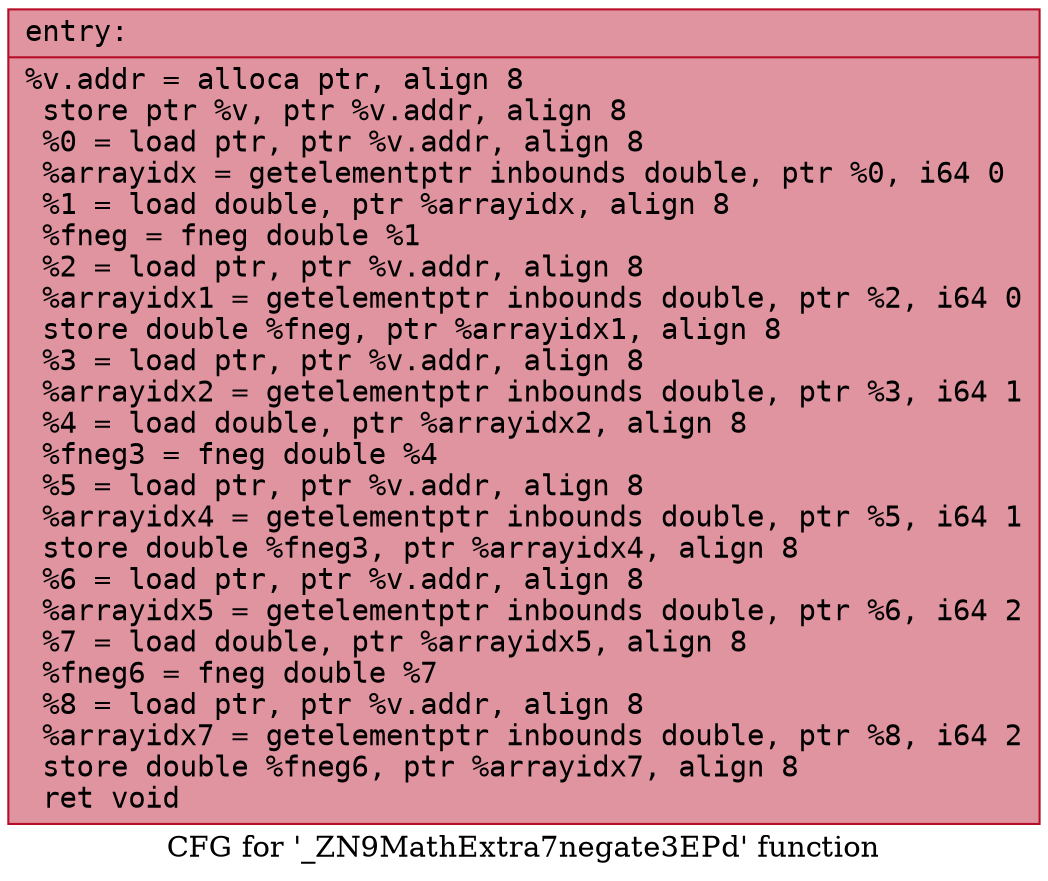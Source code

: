 digraph "CFG for '_ZN9MathExtra7negate3EPd' function" {
	label="CFG for '_ZN9MathExtra7negate3EPd' function";

	Node0x558e608b0f00 [shape=record,color="#b70d28ff", style=filled, fillcolor="#b70d2870" fontname="Courier",label="{entry:\l|  %v.addr = alloca ptr, align 8\l  store ptr %v, ptr %v.addr, align 8\l  %0 = load ptr, ptr %v.addr, align 8\l  %arrayidx = getelementptr inbounds double, ptr %0, i64 0\l  %1 = load double, ptr %arrayidx, align 8\l  %fneg = fneg double %1\l  %2 = load ptr, ptr %v.addr, align 8\l  %arrayidx1 = getelementptr inbounds double, ptr %2, i64 0\l  store double %fneg, ptr %arrayidx1, align 8\l  %3 = load ptr, ptr %v.addr, align 8\l  %arrayidx2 = getelementptr inbounds double, ptr %3, i64 1\l  %4 = load double, ptr %arrayidx2, align 8\l  %fneg3 = fneg double %4\l  %5 = load ptr, ptr %v.addr, align 8\l  %arrayidx4 = getelementptr inbounds double, ptr %5, i64 1\l  store double %fneg3, ptr %arrayidx4, align 8\l  %6 = load ptr, ptr %v.addr, align 8\l  %arrayidx5 = getelementptr inbounds double, ptr %6, i64 2\l  %7 = load double, ptr %arrayidx5, align 8\l  %fneg6 = fneg double %7\l  %8 = load ptr, ptr %v.addr, align 8\l  %arrayidx7 = getelementptr inbounds double, ptr %8, i64 2\l  store double %fneg6, ptr %arrayidx7, align 8\l  ret void\l}"];
}
